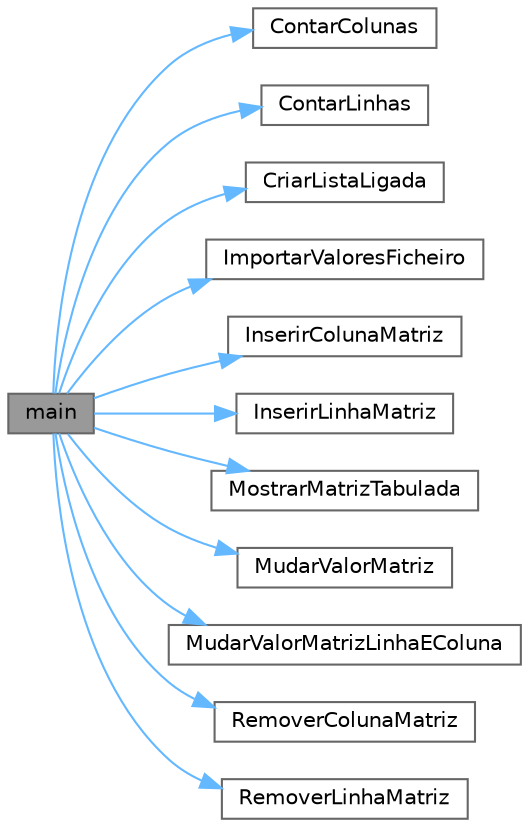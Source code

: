 digraph "main"
{
 // LATEX_PDF_SIZE
  bgcolor="transparent";
  edge [fontname=Helvetica,fontsize=10,labelfontname=Helvetica,labelfontsize=10];
  node [fontname=Helvetica,fontsize=10,shape=box,height=0.2,width=0.4];
  rankdir="LR";
  Node1 [id="Node000001",label="main",height=0.2,width=0.4,color="gray40", fillcolor="grey60", style="filled", fontcolor="black",tooltip=" "];
  Node1 -> Node2 [id="edge1_Node000001_Node000002",color="steelblue1",style="solid",tooltip=" "];
  Node2 [id="Node000002",label="ContarColunas",height=0.2,width=0.4,color="grey40", fillcolor="white", style="filled",URL="$_metodos_8h.html#a4274005f9b7b11823e291fd7361b6367",tooltip=" "];
  Node1 -> Node3 [id="edge2_Node000001_Node000003",color="steelblue1",style="solid",tooltip=" "];
  Node3 [id="Node000003",label="ContarLinhas",height=0.2,width=0.4,color="grey40", fillcolor="white", style="filled",URL="$_metodos_8h.html#ab9da7c6369554eb73ce4d7182df930c1",tooltip=" "];
  Node1 -> Node4 [id="edge3_Node000001_Node000004",color="steelblue1",style="solid",tooltip=" "];
  Node4 [id="Node000004",label="CriarListaLigada",height=0.2,width=0.4,color="grey40", fillcolor="white", style="filled",URL="$_metodos_8h.html#a899eb1586193d7b09087753e8c842dae",tooltip=" "];
  Node1 -> Node5 [id="edge4_Node000001_Node000005",color="steelblue1",style="solid",tooltip=" "];
  Node5 [id="Node000005",label="ImportarValoresFicheiro",height=0.2,width=0.4,color="grey40", fillcolor="white", style="filled",URL="$_metodos_8h.html#a67016c7a6f573ed5b72b195a54e72835",tooltip=" "];
  Node1 -> Node6 [id="edge5_Node000001_Node000006",color="steelblue1",style="solid",tooltip=" "];
  Node6 [id="Node000006",label="InserirColunaMatriz",height=0.2,width=0.4,color="grey40", fillcolor="white", style="filled",URL="$_metodos_8h.html#a67e74b4bec196323f7b68b402a9218db",tooltip=" "];
  Node1 -> Node7 [id="edge6_Node000001_Node000007",color="steelblue1",style="solid",tooltip=" "];
  Node7 [id="Node000007",label="InserirLinhaMatriz",height=0.2,width=0.4,color="grey40", fillcolor="white", style="filled",URL="$_metodos_8h.html#ac4467aa042ed295258d4b365f2ea6143",tooltip=" "];
  Node1 -> Node8 [id="edge7_Node000001_Node000008",color="steelblue1",style="solid",tooltip=" "];
  Node8 [id="Node000008",label="MostrarMatrizTabulada",height=0.2,width=0.4,color="grey40", fillcolor="white", style="filled",URL="$_metodos_8h.html#aabf072d4f8f828661a467bd61341af7b",tooltip=" "];
  Node1 -> Node9 [id="edge8_Node000001_Node000009",color="steelblue1",style="solid",tooltip=" "];
  Node9 [id="Node000009",label="MudarValorMatriz",height=0.2,width=0.4,color="grey40", fillcolor="white", style="filled",URL="$_metodos_8h.html#a2f57789b9df728034a4160e11af05cf8",tooltip=" "];
  Node1 -> Node10 [id="edge9_Node000001_Node000010",color="steelblue1",style="solid",tooltip=" "];
  Node10 [id="Node000010",label="MudarValorMatrizLinhaEColuna",height=0.2,width=0.4,color="grey40", fillcolor="white", style="filled",URL="$_metodos_8h.html#afc920c91c60f5234a80a418b3c2c1e0e",tooltip=" "];
  Node1 -> Node11 [id="edge10_Node000001_Node000011",color="steelblue1",style="solid",tooltip=" "];
  Node11 [id="Node000011",label="RemoverColunaMatriz",height=0.2,width=0.4,color="grey40", fillcolor="white", style="filled",URL="$_metodos_8h.html#a5f8b8d3a058a319984ff0f7445ef5a7c",tooltip=" "];
  Node1 -> Node12 [id="edge11_Node000001_Node000012",color="steelblue1",style="solid",tooltip=" "];
  Node12 [id="Node000012",label="RemoverLinhaMatriz",height=0.2,width=0.4,color="grey40", fillcolor="white", style="filled",URL="$_metodos_8h.html#a3ef09cff0d63e99a7c97cbbb79e17b86",tooltip=" "];
}
